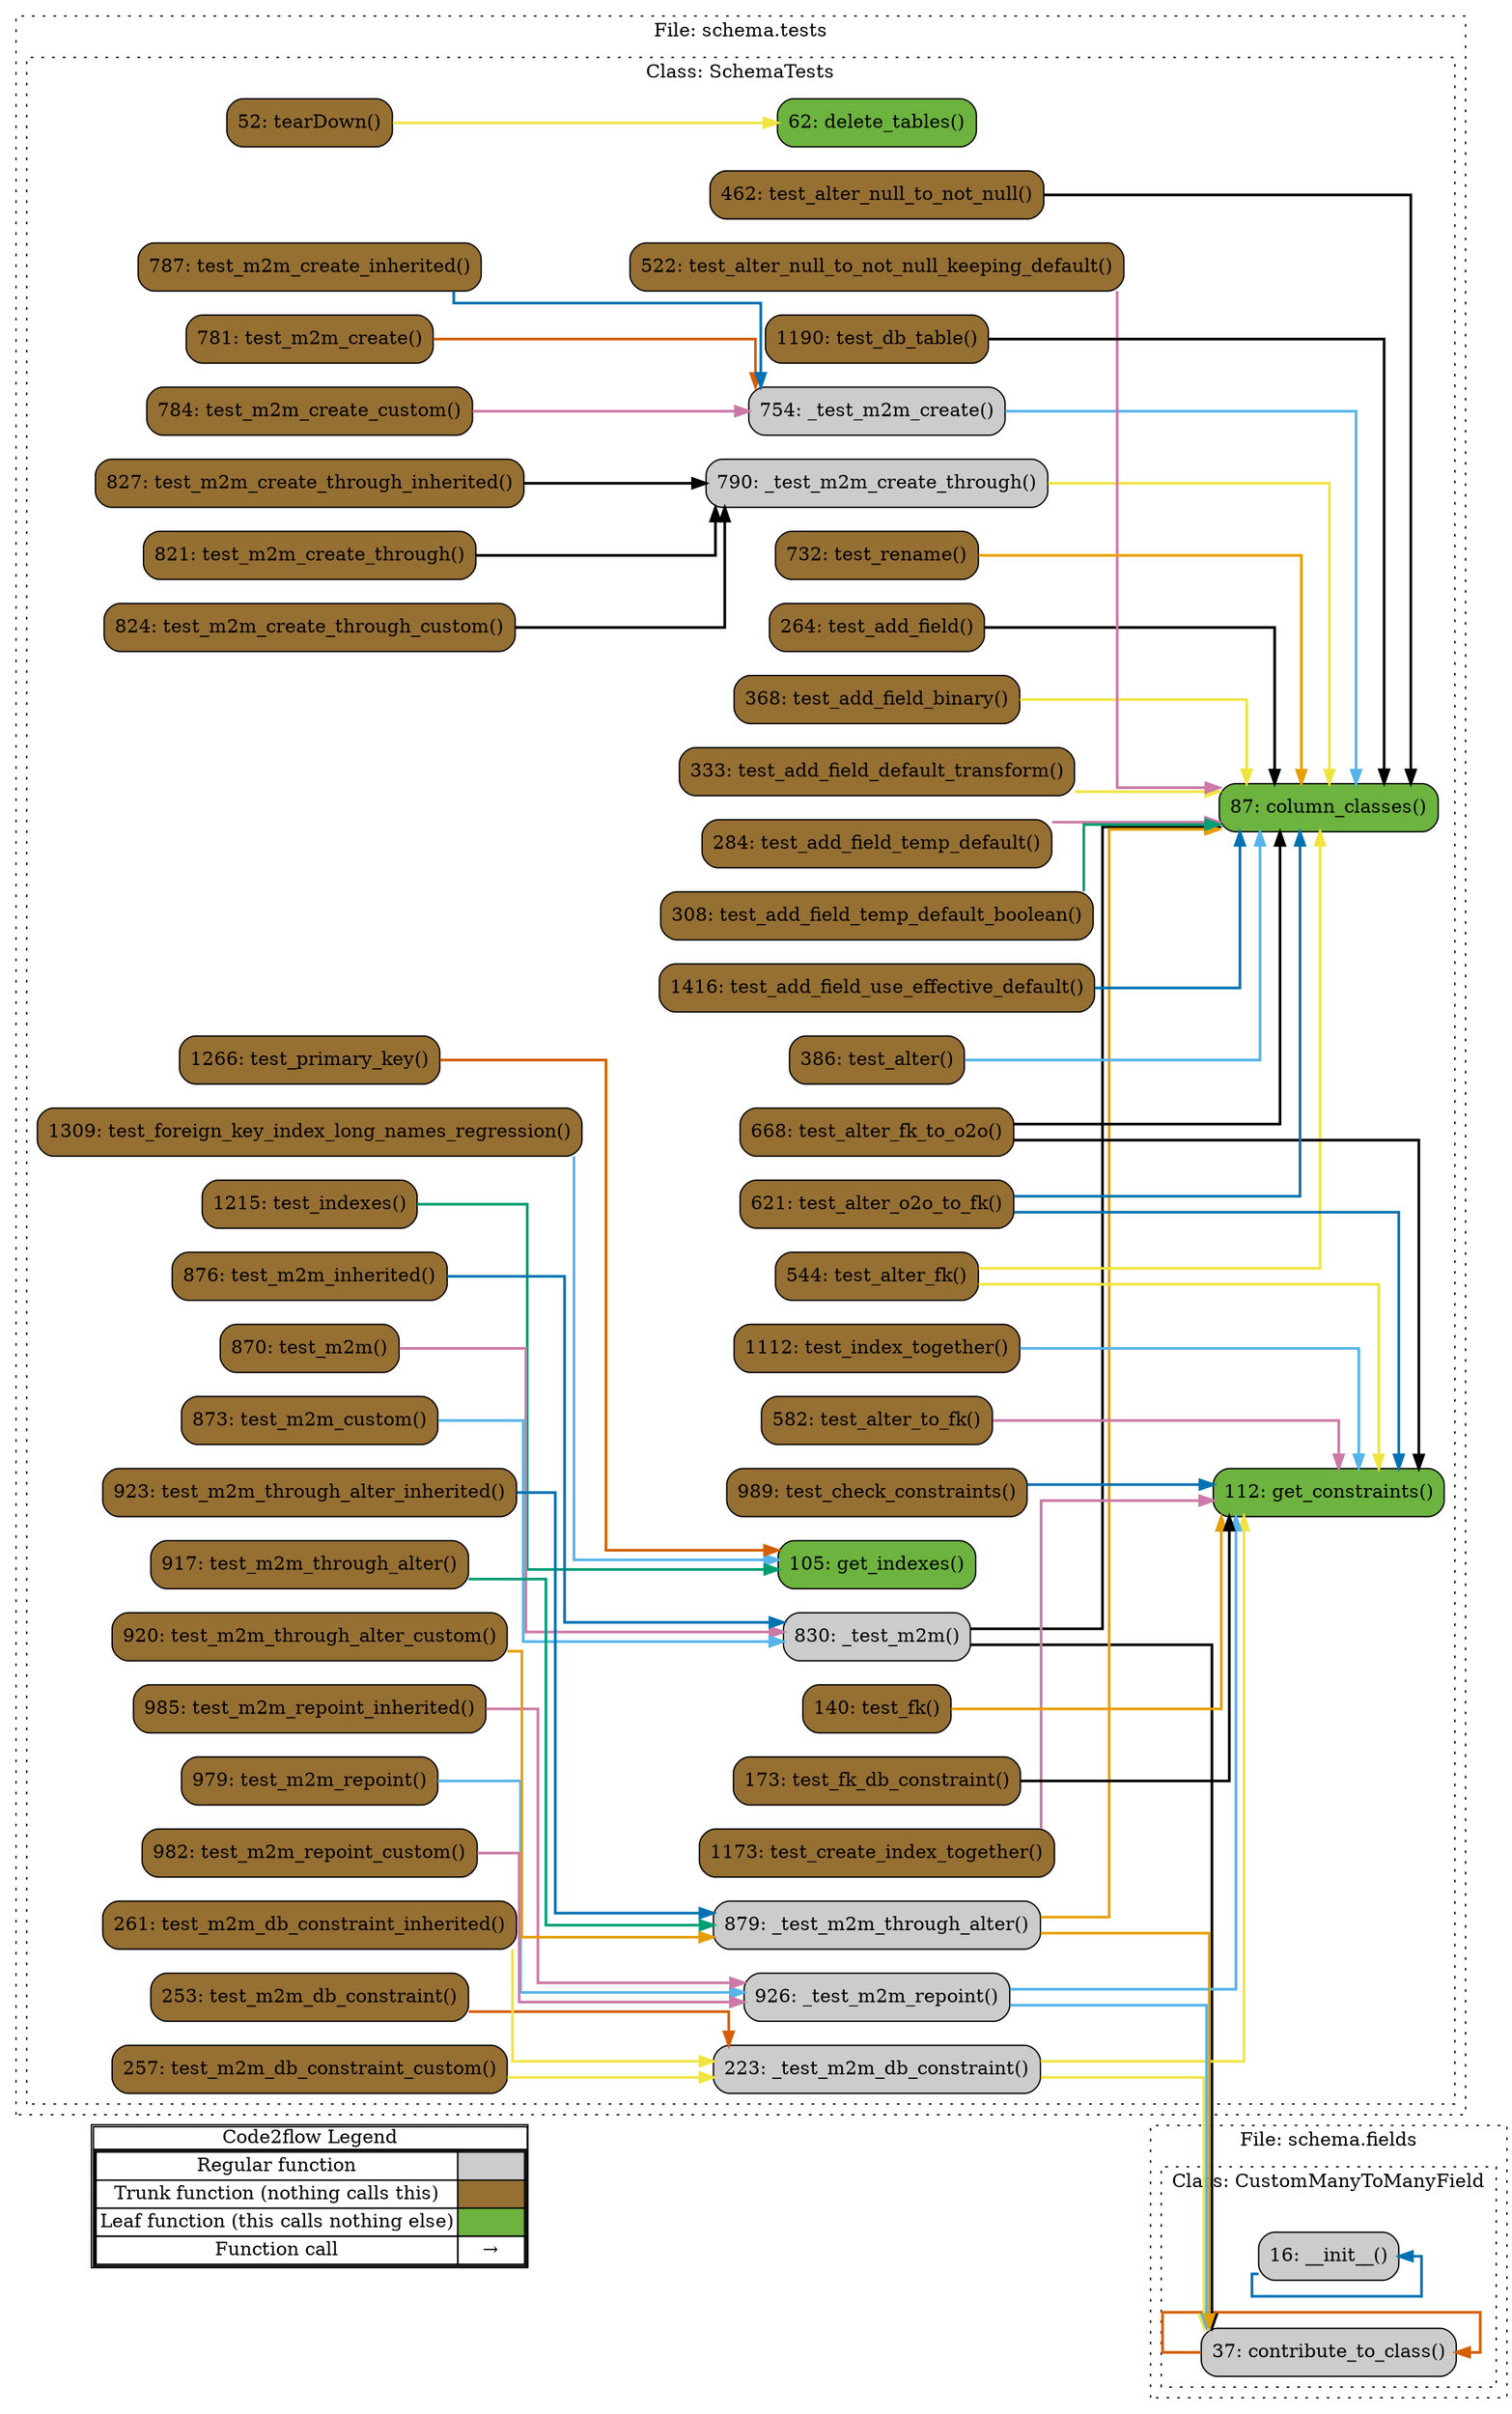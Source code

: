 digraph G {
concentrate=true;
splines="ortho";
rankdir="LR";
subgraph legend{
    rank = min;
    label = "legend";
    Legend [shape=none, margin=0, label = <
        <table cellspacing="0" cellpadding="0" border="1"><tr><td>Code2flow Legend</td></tr><tr><td>
        <table cellspacing="0">
        <tr><td>Regular function</td><td width="50px" bgcolor='#cccccc'></td></tr>
        <tr><td>Trunk function (nothing calls this)</td><td bgcolor='#966F33'></td></tr>
        <tr><td>Leaf function (this calls nothing else)</td><td bgcolor='#6db33f'></td></tr>
        <tr><td>Function call</td><td><font color='black'>&#8594;</font></td></tr>
        </table></td></tr></table>
        >];
}node_b1bc4dcd [label="16: __init__()" name="schema.fields::CustomManyToManyField.__init__" shape="rect" style="rounded,filled" fillcolor="#cccccc" ];
node_38c082e6 [label="37: contribute_to_class()" name="schema.fields::CustomManyToManyField.contribute_to_class" shape="rect" style="rounded,filled" fillcolor="#cccccc" ];
node_eb9d0fe0 [label="830: _test_m2m()" name="schema.tests::SchemaTests._test_m2m" shape="rect" style="rounded,filled" fillcolor="#cccccc" ];
node_39a71fba [label="754: _test_m2m_create()" name="schema.tests::SchemaTests._test_m2m_create" shape="rect" style="rounded,filled" fillcolor="#cccccc" ];
node_5307efa4 [label="790: _test_m2m_create_through()" name="schema.tests::SchemaTests._test_m2m_create_through" shape="rect" style="rounded,filled" fillcolor="#cccccc" ];
node_b6aba06c [label="223: _test_m2m_db_constraint()" name="schema.tests::SchemaTests._test_m2m_db_constraint" shape="rect" style="rounded,filled" fillcolor="#cccccc" ];
node_8e2a5982 [label="926: _test_m2m_repoint()" name="schema.tests::SchemaTests._test_m2m_repoint" shape="rect" style="rounded,filled" fillcolor="#cccccc" ];
node_8ecc0d19 [label="879: _test_m2m_through_alter()" name="schema.tests::SchemaTests._test_m2m_through_alter" shape="rect" style="rounded,filled" fillcolor="#cccccc" ];
node_01c06274 [label="87: column_classes()" name="schema.tests::SchemaTests.column_classes" shape="rect" style="rounded,filled" fillcolor="#6db33f" ];
node_c0c3f95e [label="62: delete_tables()" name="schema.tests::SchemaTests.delete_tables" shape="rect" style="rounded,filled" fillcolor="#6db33f" ];
node_0abbe489 [label="112: get_constraints()" name="schema.tests::SchemaTests.get_constraints" shape="rect" style="rounded,filled" fillcolor="#6db33f" ];
node_ef171b42 [label="105: get_indexes()" name="schema.tests::SchemaTests.get_indexes" shape="rect" style="rounded,filled" fillcolor="#6db33f" ];
node_da3114bc [label="52: tearDown()" name="schema.tests::SchemaTests.tearDown" shape="rect" style="rounded,filled" fillcolor="#966F33" ];
node_a3535b60 [label="264: test_add_field()" name="schema.tests::SchemaTests.test_add_field" shape="rect" style="rounded,filled" fillcolor="#966F33" ];
node_41cdc3d4 [label="368: test_add_field_binary()" name="schema.tests::SchemaTests.test_add_field_binary" shape="rect" style="rounded,filled" fillcolor="#966F33" ];
node_608ae86c [label="333: test_add_field_default_transform()" name="schema.tests::SchemaTests.test_add_field_default_transform" shape="rect" style="rounded,filled" fillcolor="#966F33" ];
node_eb15c007 [label="284: test_add_field_temp_default()" name="schema.tests::SchemaTests.test_add_field_temp_default" shape="rect" style="rounded,filled" fillcolor="#966F33" ];
node_1f30120b [label="308: test_add_field_temp_default_boolean()" name="schema.tests::SchemaTests.test_add_field_temp_default_boolean" shape="rect" style="rounded,filled" fillcolor="#966F33" ];
node_d94d82bd [label="1416: test_add_field_use_effective_default()" name="schema.tests::SchemaTests.test_add_field_use_effective_default" shape="rect" style="rounded,filled" fillcolor="#966F33" ];
node_03f40f1a [label="386: test_alter()" name="schema.tests::SchemaTests.test_alter" shape="rect" style="rounded,filled" fillcolor="#966F33" ];
node_ab08416c [label="544: test_alter_fk()" name="schema.tests::SchemaTests.test_alter_fk" shape="rect" style="rounded,filled" fillcolor="#966F33" ];
node_78e3eb38 [label="668: test_alter_fk_to_o2o()" name="schema.tests::SchemaTests.test_alter_fk_to_o2o" shape="rect" style="rounded,filled" fillcolor="#966F33" ];
node_eb2b44d8 [label="462: test_alter_null_to_not_null()" name="schema.tests::SchemaTests.test_alter_null_to_not_null" shape="rect" style="rounded,filled" fillcolor="#966F33" ];
node_e3e9524f [label="522: test_alter_null_to_not_null_keeping_default()" name="schema.tests::SchemaTests.test_alter_null_to_not_null_keeping_default" shape="rect" style="rounded,filled" fillcolor="#966F33" ];
node_8aed5e6d [label="621: test_alter_o2o_to_fk()" name="schema.tests::SchemaTests.test_alter_o2o_to_fk" shape="rect" style="rounded,filled" fillcolor="#966F33" ];
node_660cbdaf [label="582: test_alter_to_fk()" name="schema.tests::SchemaTests.test_alter_to_fk" shape="rect" style="rounded,filled" fillcolor="#966F33" ];
node_5bf4ea7d [label="989: test_check_constraints()" name="schema.tests::SchemaTests.test_check_constraints" shape="rect" style="rounded,filled" fillcolor="#966F33" ];
node_acc5c6cf [label="1173: test_create_index_together()" name="schema.tests::SchemaTests.test_create_index_together" shape="rect" style="rounded,filled" fillcolor="#966F33" ];
node_1cdb9770 [label="1190: test_db_table()" name="schema.tests::SchemaTests.test_db_table" shape="rect" style="rounded,filled" fillcolor="#966F33" ];
node_c5b8b8f9 [label="140: test_fk()" name="schema.tests::SchemaTests.test_fk" shape="rect" style="rounded,filled" fillcolor="#966F33" ];
node_3800a770 [label="173: test_fk_db_constraint()" name="schema.tests::SchemaTests.test_fk_db_constraint" shape="rect" style="rounded,filled" fillcolor="#966F33" ];
node_b6cb8d92 [label="1309: test_foreign_key_index_long_names_regression()" name="schema.tests::SchemaTests.test_foreign_key_index_long_names_regression" shape="rect" style="rounded,filled" fillcolor="#966F33" ];
node_515fcc6a [label="1112: test_index_together()" name="schema.tests::SchemaTests.test_index_together" shape="rect" style="rounded,filled" fillcolor="#966F33" ];
node_5d32443b [label="1215: test_indexes()" name="schema.tests::SchemaTests.test_indexes" shape="rect" style="rounded,filled" fillcolor="#966F33" ];
node_9dbf8b6f [label="870: test_m2m()" name="schema.tests::SchemaTests.test_m2m" shape="rect" style="rounded,filled" fillcolor="#966F33" ];
node_38aab076 [label="781: test_m2m_create()" name="schema.tests::SchemaTests.test_m2m_create" shape="rect" style="rounded,filled" fillcolor="#966F33" ];
node_5166fc8f [label="784: test_m2m_create_custom()" name="schema.tests::SchemaTests.test_m2m_create_custom" shape="rect" style="rounded,filled" fillcolor="#966F33" ];
node_0e6bbd8d [label="787: test_m2m_create_inherited()" name="schema.tests::SchemaTests.test_m2m_create_inherited" shape="rect" style="rounded,filled" fillcolor="#966F33" ];
node_81f1d0f8 [label="821: test_m2m_create_through()" name="schema.tests::SchemaTests.test_m2m_create_through" shape="rect" style="rounded,filled" fillcolor="#966F33" ];
node_a99a66a8 [label="824: test_m2m_create_through_custom()" name="schema.tests::SchemaTests.test_m2m_create_through_custom" shape="rect" style="rounded,filled" fillcolor="#966F33" ];
node_cdc8fd78 [label="827: test_m2m_create_through_inherited()" name="schema.tests::SchemaTests.test_m2m_create_through_inherited" shape="rect" style="rounded,filled" fillcolor="#966F33" ];
node_c5d0cc62 [label="873: test_m2m_custom()" name="schema.tests::SchemaTests.test_m2m_custom" shape="rect" style="rounded,filled" fillcolor="#966F33" ];
node_a6007536 [label="253: test_m2m_db_constraint()" name="schema.tests::SchemaTests.test_m2m_db_constraint" shape="rect" style="rounded,filled" fillcolor="#966F33" ];
node_79604b1c [label="257: test_m2m_db_constraint_custom()" name="schema.tests::SchemaTests.test_m2m_db_constraint_custom" shape="rect" style="rounded,filled" fillcolor="#966F33" ];
node_a6144a34 [label="261: test_m2m_db_constraint_inherited()" name="schema.tests::SchemaTests.test_m2m_db_constraint_inherited" shape="rect" style="rounded,filled" fillcolor="#966F33" ];
node_e7a9b8dd [label="876: test_m2m_inherited()" name="schema.tests::SchemaTests.test_m2m_inherited" shape="rect" style="rounded,filled" fillcolor="#966F33" ];
node_9226df92 [label="979: test_m2m_repoint()" name="schema.tests::SchemaTests.test_m2m_repoint" shape="rect" style="rounded,filled" fillcolor="#966F33" ];
node_ad9a8e77 [label="982: test_m2m_repoint_custom()" name="schema.tests::SchemaTests.test_m2m_repoint_custom" shape="rect" style="rounded,filled" fillcolor="#966F33" ];
node_0066630f [label="985: test_m2m_repoint_inherited()" name="schema.tests::SchemaTests.test_m2m_repoint_inherited" shape="rect" style="rounded,filled" fillcolor="#966F33" ];
node_ac0a1a0b [label="917: test_m2m_through_alter()" name="schema.tests::SchemaTests.test_m2m_through_alter" shape="rect" style="rounded,filled" fillcolor="#966F33" ];
node_49eb0441 [label="920: test_m2m_through_alter_custom()" name="schema.tests::SchemaTests.test_m2m_through_alter_custom" shape="rect" style="rounded,filled" fillcolor="#966F33" ];
node_28bd9025 [label="923: test_m2m_through_alter_inherited()" name="schema.tests::SchemaTests.test_m2m_through_alter_inherited" shape="rect" style="rounded,filled" fillcolor="#966F33" ];
node_fbb99256 [label="1266: test_primary_key()" name="schema.tests::SchemaTests.test_primary_key" shape="rect" style="rounded,filled" fillcolor="#966F33" ];
node_d908f1e1 [label="732: test_rename()" name="schema.tests::SchemaTests.test_rename" shape="rect" style="rounded,filled" fillcolor="#966F33" ];
node_b1bc4dcd -> node_b1bc4dcd [color="#0072B2" penwidth="2"];
node_38c082e6 -> node_38c082e6 [color="#D55E00" penwidth="2"];
node_eb9d0fe0 -> node_38c082e6 [color="#000000" penwidth="2"];
node_eb9d0fe0 -> node_01c06274 [color="#000000" penwidth="2"];
node_39a71fba -> node_01c06274 [color="#56B4E9" penwidth="2"];
node_5307efa4 -> node_01c06274 [color="#F0E442" penwidth="2"];
node_b6aba06c -> node_38c082e6 [color="#F0E442" penwidth="2"];
node_b6aba06c -> node_0abbe489 [color="#F0E442" penwidth="2"];
node_8e2a5982 -> node_38c082e6 [color="#56B4E9" penwidth="2"];
node_8e2a5982 -> node_0abbe489 [color="#56B4E9" penwidth="2"];
node_8e2a5982 -> node_0abbe489 [color="#56B4E9" penwidth="2"];
node_8ecc0d19 -> node_38c082e6 [color="#E69F00" penwidth="2"];
node_8ecc0d19 -> node_01c06274 [color="#E69F00" penwidth="2"];
node_8ecc0d19 -> node_01c06274 [color="#E69F00" penwidth="2"];
node_da3114bc -> node_c0c3f95e [color="#F0E442" penwidth="2"];
node_a3535b60 -> node_01c06274 [color="#000000" penwidth="2"];
node_a3535b60 -> node_01c06274 [color="#000000" penwidth="2"];
node_41cdc3d4 -> node_01c06274 [color="#F0E442" penwidth="2"];
node_608ae86c -> node_01c06274 [color="#F0E442" penwidth="2"];
node_eb15c007 -> node_01c06274 [color="#CC79A7" penwidth="2"];
node_eb15c007 -> node_01c06274 [color="#CC79A7" penwidth="2"];
node_1f30120b -> node_01c06274 [color="#009E73" penwidth="2"];
node_1f30120b -> node_01c06274 [color="#009E73" penwidth="2"];
node_d94d82bd -> node_01c06274 [color="#0072B2" penwidth="2"];
node_03f40f1a -> node_01c06274 [color="#56B4E9" penwidth="2"];
node_03f40f1a -> node_01c06274 [color="#56B4E9" penwidth="2"];
node_03f40f1a -> node_01c06274 [color="#56B4E9" penwidth="2"];
node_ab08416c -> node_01c06274 [color="#F0E442" penwidth="2"];
node_ab08416c -> node_01c06274 [color="#F0E442" penwidth="2"];
node_ab08416c -> node_0abbe489 [color="#F0E442" penwidth="2"];
node_ab08416c -> node_0abbe489 [color="#F0E442" penwidth="2"];
node_78e3eb38 -> node_01c06274 [color="#000000" penwidth="2"];
node_78e3eb38 -> node_01c06274 [color="#000000" penwidth="2"];
node_78e3eb38 -> node_0abbe489 [color="#000000" penwidth="2"];
node_78e3eb38 -> node_0abbe489 [color="#000000" penwidth="2"];
node_eb2b44d8 -> node_01c06274 [color="#000000" penwidth="2"];
node_eb2b44d8 -> node_01c06274 [color="#000000" penwidth="2"];
node_e3e9524f -> node_01c06274 [color="#CC79A7" penwidth="2"];
node_e3e9524f -> node_01c06274 [color="#CC79A7" penwidth="2"];
node_8aed5e6d -> node_01c06274 [color="#0072B2" penwidth="2"];
node_8aed5e6d -> node_01c06274 [color="#0072B2" penwidth="2"];
node_8aed5e6d -> node_0abbe489 [color="#0072B2" penwidth="2"];
node_8aed5e6d -> node_0abbe489 [color="#0072B2" penwidth="2"];
node_660cbdaf -> node_0abbe489 [color="#CC79A7" penwidth="2"];
node_660cbdaf -> node_0abbe489 [color="#CC79A7" penwidth="2"];
node_5bf4ea7d -> node_0abbe489 [color="#0072B2" penwidth="2"];
node_5bf4ea7d -> node_0abbe489 [color="#0072B2" penwidth="2"];
node_5bf4ea7d -> node_0abbe489 [color="#0072B2" penwidth="2"];
node_acc5c6cf -> node_0abbe489 [color="#CC79A7" penwidth="2"];
node_1cdb9770 -> node_01c06274 [color="#000000" penwidth="2"];
node_1cdb9770 -> node_01c06274 [color="#000000" penwidth="2"];
node_1cdb9770 -> node_01c06274 [color="#000000" penwidth="2"];
node_c5b8b8f9 -> node_0abbe489 [color="#E69F00" penwidth="2"];
node_3800a770 -> node_0abbe489 [color="#000000" penwidth="2"];
node_3800a770 -> node_0abbe489 [color="#000000" penwidth="2"];
node_3800a770 -> node_0abbe489 [color="#000000" penwidth="2"];
node_3800a770 -> node_0abbe489 [color="#000000" penwidth="2"];
node_b6cb8d92 -> node_ef171b42 [color="#56B4E9" penwidth="2"];
node_515fcc6a -> node_0abbe489 [color="#56B4E9" penwidth="2"];
node_515fcc6a -> node_0abbe489 [color="#56B4E9" penwidth="2"];
node_515fcc6a -> node_0abbe489 [color="#56B4E9" penwidth="2"];
node_5d32443b -> node_ef171b42 [color="#009E73" penwidth="2"];
node_5d32443b -> node_ef171b42 [color="#009E73" penwidth="2"];
node_5d32443b -> node_ef171b42 [color="#009E73" penwidth="2"];
node_5d32443b -> node_ef171b42 [color="#009E73" penwidth="2"];
node_5d32443b -> node_ef171b42 [color="#009E73" penwidth="2"];
node_9dbf8b6f -> node_eb9d0fe0 [color="#CC79A7" penwidth="2"];
node_38aab076 -> node_39a71fba [color="#D55E00" penwidth="2"];
node_5166fc8f -> node_39a71fba [color="#CC79A7" penwidth="2"];
node_0e6bbd8d -> node_39a71fba [color="#0072B2" penwidth="2"];
node_81f1d0f8 -> node_5307efa4 [color="#000000" penwidth="2"];
node_a99a66a8 -> node_5307efa4 [color="#000000" penwidth="2"];
node_cdc8fd78 -> node_5307efa4 [color="#000000" penwidth="2"];
node_c5d0cc62 -> node_eb9d0fe0 [color="#56B4E9" penwidth="2"];
node_a6007536 -> node_b6aba06c [color="#D55E00" penwidth="2"];
node_79604b1c -> node_b6aba06c [color="#F0E442" penwidth="2"];
node_a6144a34 -> node_b6aba06c [color="#F0E442" penwidth="2"];
node_e7a9b8dd -> node_eb9d0fe0 [color="#0072B2" penwidth="2"];
node_9226df92 -> node_8e2a5982 [color="#56B4E9" penwidth="2"];
node_ad9a8e77 -> node_8e2a5982 [color="#CC79A7" penwidth="2"];
node_0066630f -> node_8e2a5982 [color="#CC79A7" penwidth="2"];
node_ac0a1a0b -> node_8ecc0d19 [color="#009E73" penwidth="2"];
node_49eb0441 -> node_8ecc0d19 [color="#E69F00" penwidth="2"];
node_28bd9025 -> node_8ecc0d19 [color="#0072B2" penwidth="2"];
node_fbb99256 -> node_ef171b42 [color="#D55E00" penwidth="2"];
node_fbb99256 -> node_ef171b42 [color="#D55E00" penwidth="2"];
node_fbb99256 -> node_ef171b42 [color="#D55E00" penwidth="2"];
node_d908f1e1 -> node_01c06274 [color="#E69F00" penwidth="2"];
node_d908f1e1 -> node_01c06274 [color="#E69F00" penwidth="2"];
subgraph cluster_2d6041ba {
    label="File: schema.fields";
    name="schema.fields";
    style="filled";
    graph[style=dotted];
    subgraph cluster_bace85bf {
        node_b1bc4dcd node_38c082e6;
        label="Class: CustomManyToManyField";
        name="CustomManyToManyField";
        style="filled";
        graph[style=dotted];
    };
};
subgraph cluster_3b71a002 {
    label="File: schema.tests";
    name="schema.tests";
    style="filled";
    graph[style=dotted];
    subgraph cluster_ef32393d {
        node_da3114bc node_c0c3f95e node_01c06274 node_ef171b42 node_0abbe489 node_c5b8b8f9 node_3800a770 node_b6aba06c node_a6007536 node_79604b1c node_a6144a34 node_a3535b60 node_eb15c007 node_1f30120b node_608ae86c node_41cdc3d4 node_03f40f1a node_eb2b44d8 node_e3e9524f node_ab08416c node_660cbdaf node_8aed5e6d node_78e3eb38 node_d908f1e1 node_39a71fba node_38aab076 node_5166fc8f node_0e6bbd8d node_5307efa4 node_81f1d0f8 node_a99a66a8 node_cdc8fd78 node_eb9d0fe0 node_9dbf8b6f node_c5d0cc62 node_e7a9b8dd node_8ecc0d19 node_ac0a1a0b node_49eb0441 node_28bd9025 node_8e2a5982 node_9226df92 node_ad9a8e77 node_0066630f node_5bf4ea7d node_515fcc6a node_acc5c6cf node_1cdb9770 node_5d32443b node_fbb99256 node_b6cb8d92 node_d94d82bd;
        label="Class: SchemaTests";
        name="SchemaTests";
        style="filled";
        graph[style=dotted];
    };
};
}
